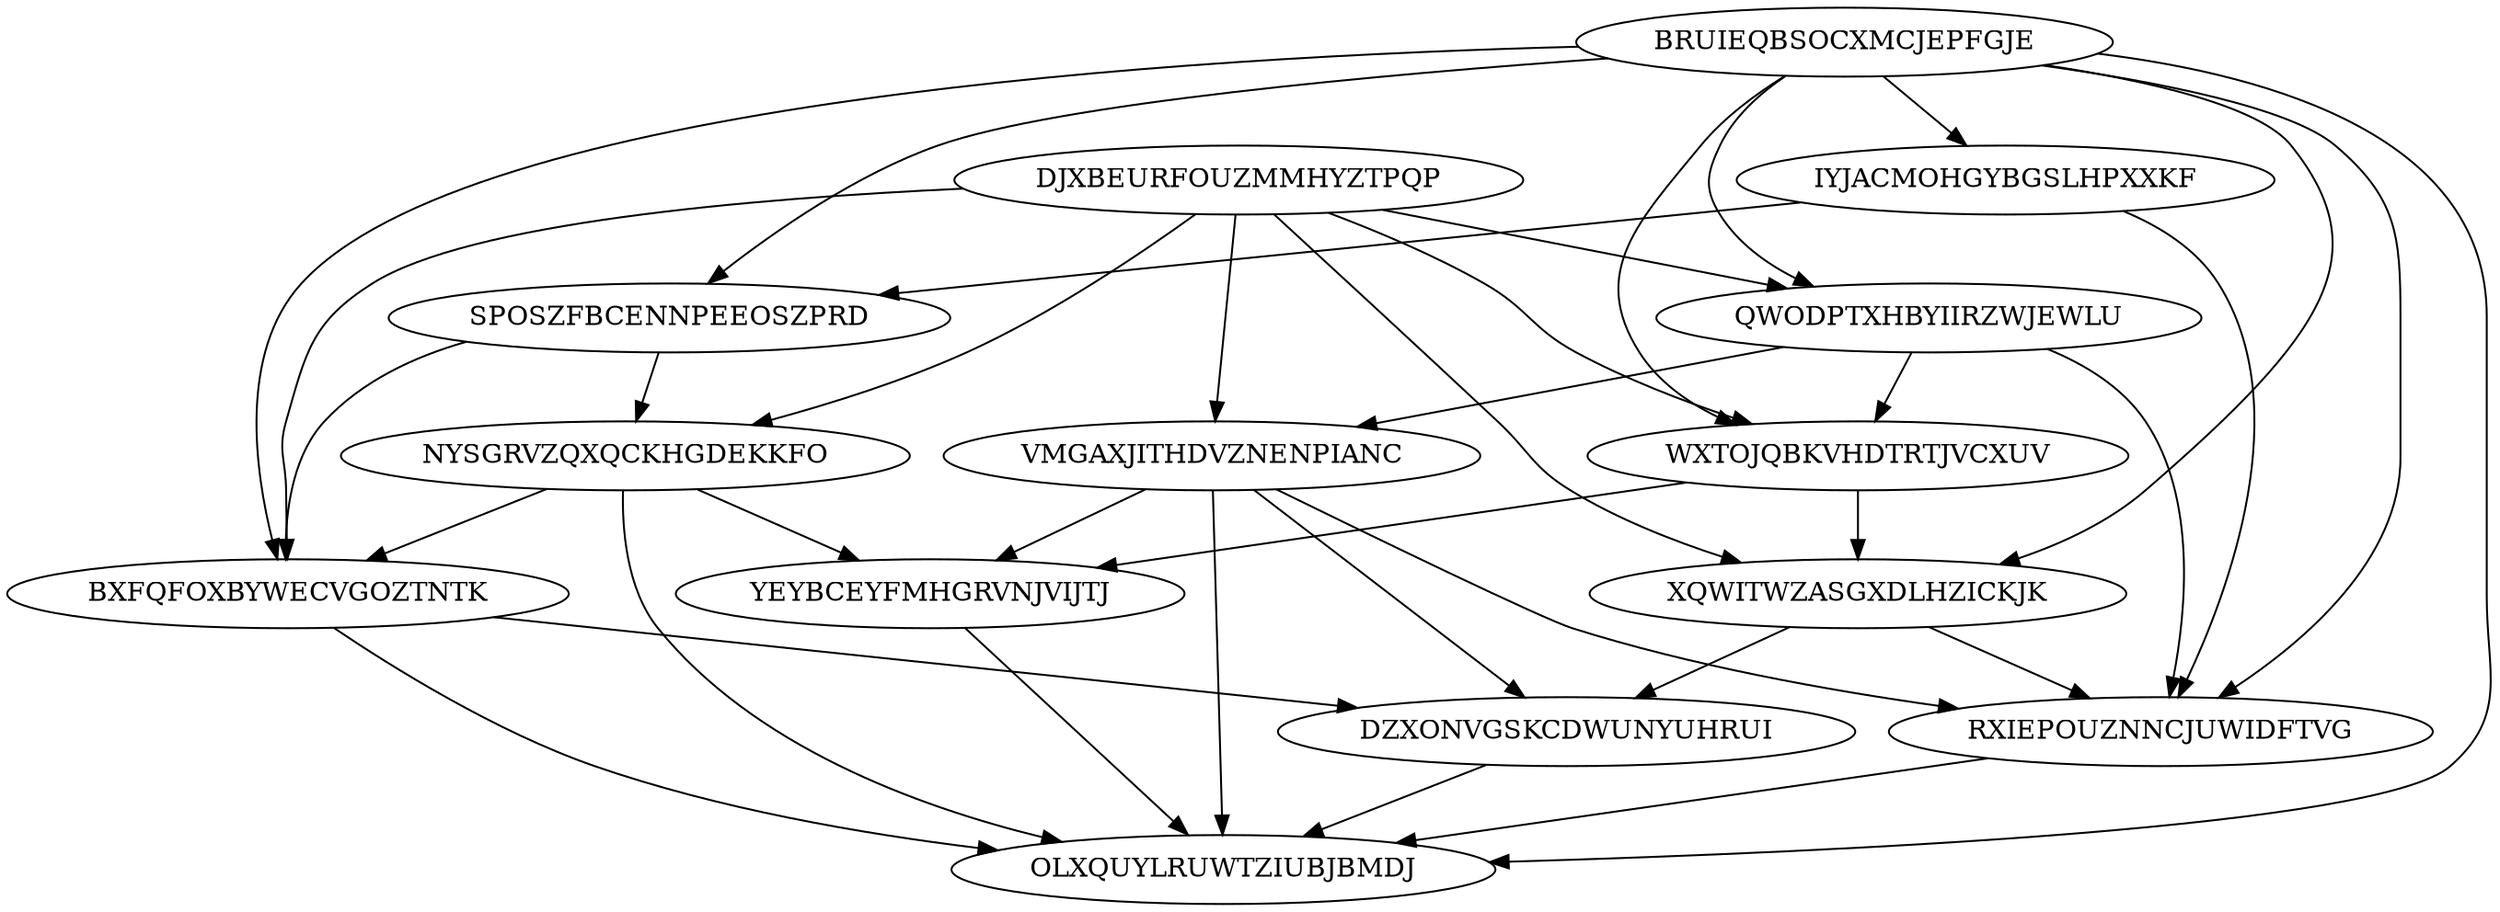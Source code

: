 digraph N14M37 {
	BRUIEQBSOCXMCJEPFGJE	[Weight=17];
	DJXBEURFOUZMMHYZTPQP	[Weight=13];
	IYJACMOHGYBGSLHPXXKF	[Weight=13];
	SPOSZFBCENNPEEOSZPRD	[Weight=13];
	NYSGRVZQXQCKHGDEKKFO	[Weight=13];
	QWODPTXHBYIIRZWJEWLU	[Weight=18];
	WXTOJQBKVHDTRTJVCXUV	[Weight=12];
	BXFQFOXBYWECVGOZTNTK	[Weight=10];
	VMGAXJITHDVZNENPIANC	[Weight=10];
	YEYBCEYFMHGRVNJVIJTJ	[Weight=13];
	XQWITWZASGXDLHZICKJK	[Weight=14];
	DZXONVGSKCDWUNYUHRUI	[Weight=10];
	RXIEPOUZNNCJUWIDFTVG	[Weight=13];
	OLXQUYLRUWTZIUBJBMDJ	[Weight=20];
	QWODPTXHBYIIRZWJEWLU -> WXTOJQBKVHDTRTJVCXUV [Weight=18];
	BXFQFOXBYWECVGOZTNTK -> OLXQUYLRUWTZIUBJBMDJ [Weight=13];
	BRUIEQBSOCXMCJEPFGJE -> XQWITWZASGXDLHZICKJK [Weight=16];
	DZXONVGSKCDWUNYUHRUI -> OLXQUYLRUWTZIUBJBMDJ [Weight=19];
	WXTOJQBKVHDTRTJVCXUV -> YEYBCEYFMHGRVNJVIJTJ [Weight=19];
	VMGAXJITHDVZNENPIANC -> DZXONVGSKCDWUNYUHRUI [Weight=13];
	DJXBEURFOUZMMHYZTPQP -> BXFQFOXBYWECVGOZTNTK [Weight=16];
	QWODPTXHBYIIRZWJEWLU -> VMGAXJITHDVZNENPIANC [Weight=12];
	DJXBEURFOUZMMHYZTPQP -> QWODPTXHBYIIRZWJEWLU [Weight=20];
	NYSGRVZQXQCKHGDEKKFO -> BXFQFOXBYWECVGOZTNTK [Weight=20];
	RXIEPOUZNNCJUWIDFTVG -> OLXQUYLRUWTZIUBJBMDJ [Weight=19];
	SPOSZFBCENNPEEOSZPRD -> NYSGRVZQXQCKHGDEKKFO [Weight=14];
	BRUIEQBSOCXMCJEPFGJE -> IYJACMOHGYBGSLHPXXKF [Weight=18];
	YEYBCEYFMHGRVNJVIJTJ -> OLXQUYLRUWTZIUBJBMDJ [Weight=13];
	VMGAXJITHDVZNENPIANC -> RXIEPOUZNNCJUWIDFTVG [Weight=10];
	IYJACMOHGYBGSLHPXXKF -> SPOSZFBCENNPEEOSZPRD [Weight=20];
	DJXBEURFOUZMMHYZTPQP -> NYSGRVZQXQCKHGDEKKFO [Weight=17];
	BXFQFOXBYWECVGOZTNTK -> DZXONVGSKCDWUNYUHRUI [Weight=15];
	NYSGRVZQXQCKHGDEKKFO -> YEYBCEYFMHGRVNJVIJTJ [Weight=11];
	DJXBEURFOUZMMHYZTPQP -> XQWITWZASGXDLHZICKJK [Weight=10];
	BRUIEQBSOCXMCJEPFGJE -> WXTOJQBKVHDTRTJVCXUV [Weight=16];
	XQWITWZASGXDLHZICKJK -> RXIEPOUZNNCJUWIDFTVG [Weight=15];
	BRUIEQBSOCXMCJEPFGJE -> QWODPTXHBYIIRZWJEWLU [Weight=18];
	XQWITWZASGXDLHZICKJK -> DZXONVGSKCDWUNYUHRUI [Weight=12];
	VMGAXJITHDVZNENPIANC -> YEYBCEYFMHGRVNJVIJTJ [Weight=12];
	IYJACMOHGYBGSLHPXXKF -> RXIEPOUZNNCJUWIDFTVG [Weight=20];
	DJXBEURFOUZMMHYZTPQP -> VMGAXJITHDVZNENPIANC [Weight=13];
	BRUIEQBSOCXMCJEPFGJE -> OLXQUYLRUWTZIUBJBMDJ [Weight=13];
	BRUIEQBSOCXMCJEPFGJE -> RXIEPOUZNNCJUWIDFTVG [Weight=12];
	WXTOJQBKVHDTRTJVCXUV -> XQWITWZASGXDLHZICKJK [Weight=11];
	DJXBEURFOUZMMHYZTPQP -> WXTOJQBKVHDTRTJVCXUV [Weight=15];
	QWODPTXHBYIIRZWJEWLU -> RXIEPOUZNNCJUWIDFTVG [Weight=16];
	VMGAXJITHDVZNENPIANC -> OLXQUYLRUWTZIUBJBMDJ [Weight=10];
	SPOSZFBCENNPEEOSZPRD -> BXFQFOXBYWECVGOZTNTK [Weight=14];
	BRUIEQBSOCXMCJEPFGJE -> SPOSZFBCENNPEEOSZPRD [Weight=17];
	NYSGRVZQXQCKHGDEKKFO -> OLXQUYLRUWTZIUBJBMDJ [Weight=11];
	BRUIEQBSOCXMCJEPFGJE -> BXFQFOXBYWECVGOZTNTK [Weight=14];
}
